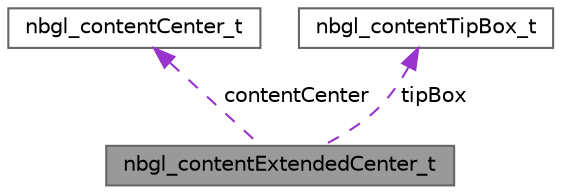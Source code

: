 digraph "nbgl_contentExtendedCenter_t"
{
 // LATEX_PDF_SIZE
  bgcolor="transparent";
  edge [fontname=Helvetica,fontsize=10,labelfontname=Helvetica,labelfontsize=10];
  node [fontname=Helvetica,fontsize=10,shape=box,height=0.2,width=0.4];
  Node1 [label="nbgl_contentExtendedCenter_t",height=0.2,width=0.4,color="gray40", fillcolor="grey60", style="filled", fontcolor="black",tooltip="This structure contains data to build a EXTENDED_CENTER content."];
  Node2 -> Node1 [dir="back",color="darkorchid3",style="dashed",label=" contentCenter" ];
  Node2 [label="nbgl_contentCenter_t",height=0.2,width=0.4,color="gray40", fillcolor="white", style="filled",URL="$structnbgl__contentCenter__t.html",tooltip="This structure contains info to build a centered (vertically and horizontally) area,..."];
  Node3 -> Node1 [dir="back",color="darkorchid3",style="dashed",label=" tipBox" ];
  Node3 [label="nbgl_contentTipBox_t",height=0.2,width=0.4,color="gray40", fillcolor="white", style="filled",URL="$structnbgl__contentTipBox__t.html",tooltip="This structure contains data to build a tip-box, on top of a footer, on bottom of a content center."];
}
